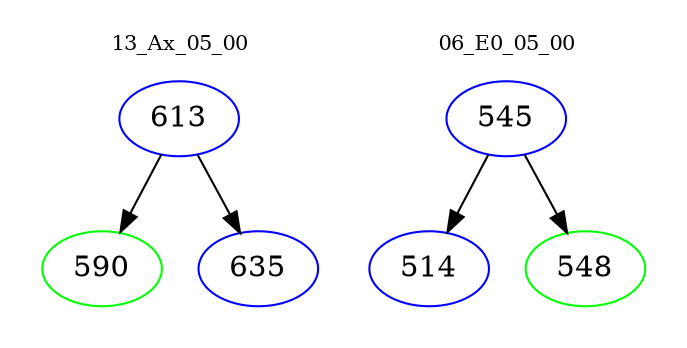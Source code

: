 digraph{
subgraph cluster_0 {
color = white
label = "13_Ax_05_00";
fontsize=10;
T0_613 [label="613", color="blue"]
T0_613 -> T0_590 [color="black"]
T0_590 [label="590", color="green"]
T0_613 -> T0_635 [color="black"]
T0_635 [label="635", color="blue"]
}
subgraph cluster_1 {
color = white
label = "06_E0_05_00";
fontsize=10;
T1_545 [label="545", color="blue"]
T1_545 -> T1_514 [color="black"]
T1_514 [label="514", color="blue"]
T1_545 -> T1_548 [color="black"]
T1_548 [label="548", color="green"]
}
}
